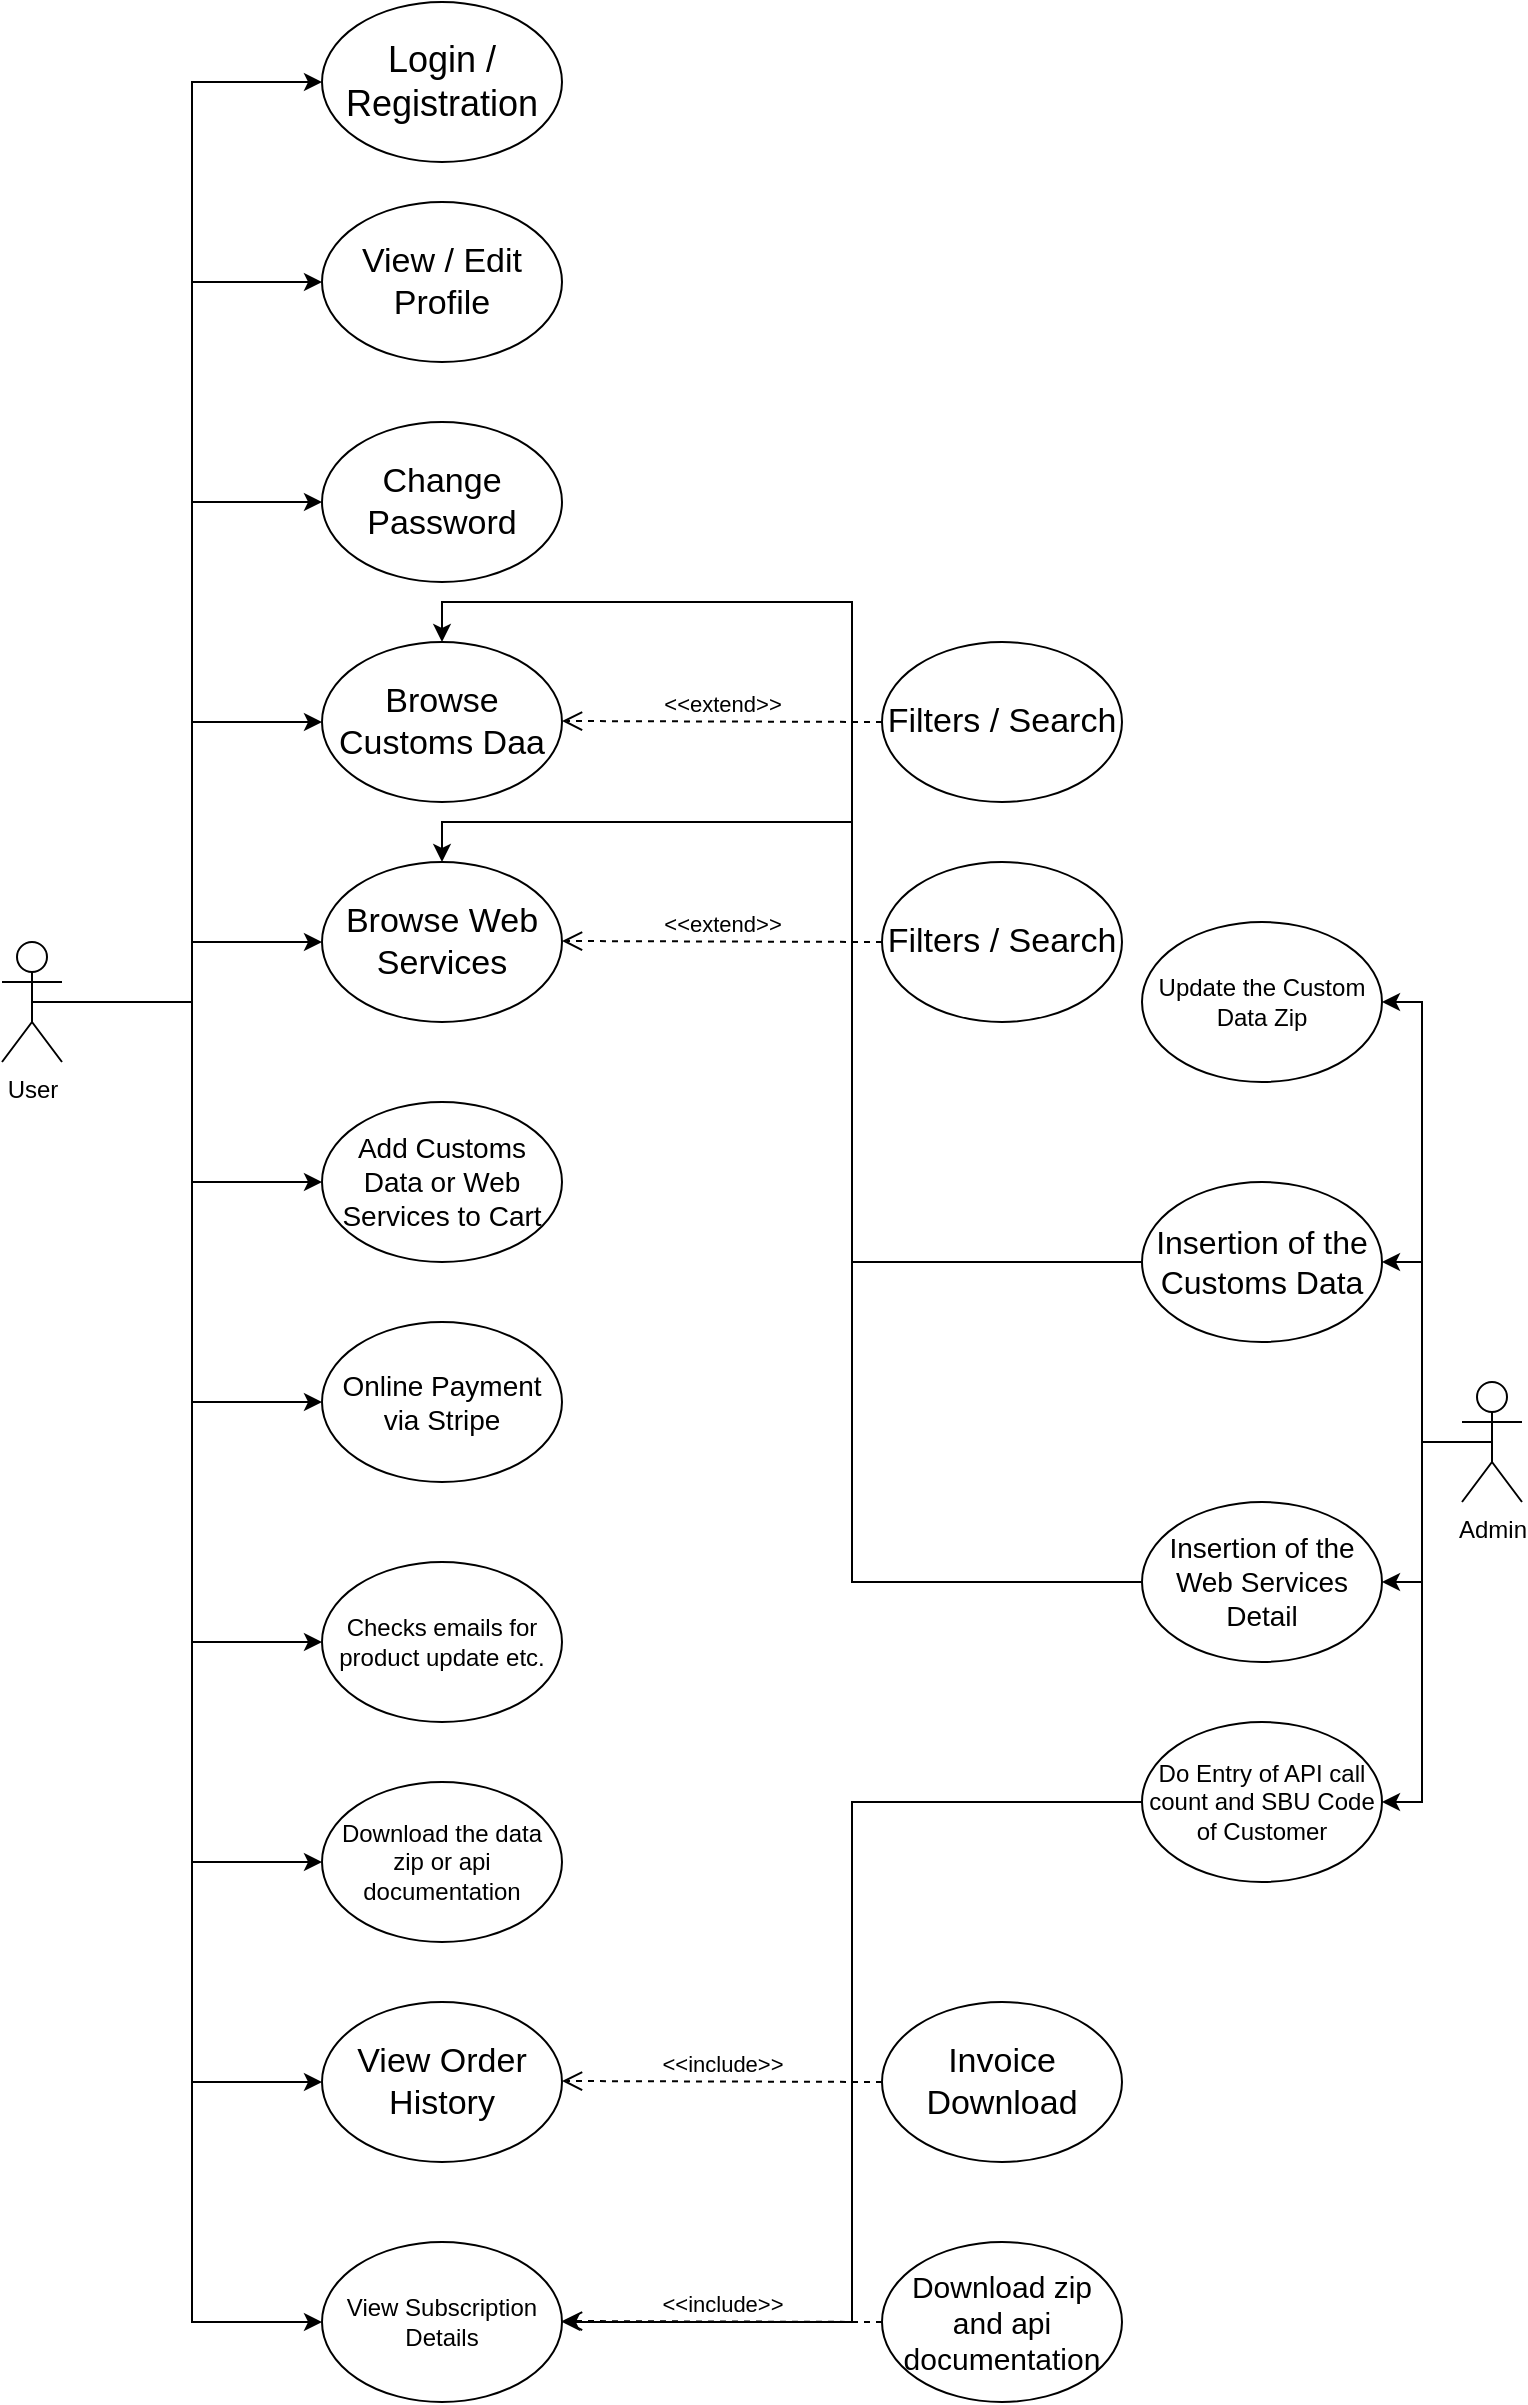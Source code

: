 <mxfile version="13.1.6" type="device"><diagram id="uGYhih9uoifdDl_hxFXE" name="Page-1"><mxGraphModel dx="2076" dy="1176" grid="1" gridSize="10" guides="1" tooltips="1" connect="1" arrows="1" fold="1" page="1" pageScale="1" pageWidth="850" pageHeight="1100" math="0" shadow="0"><root><mxCell id="0"/><mxCell id="1" parent="0"/><mxCell id="FFlNBFg8KKQrajvVpITf-7" style="edgeStyle=orthogonalEdgeStyle;rounded=0;orthogonalLoop=1;jettySize=auto;html=1;exitX=0.5;exitY=0.5;exitDx=0;exitDy=0;exitPerimeter=0;entryX=0;entryY=0.5;entryDx=0;entryDy=0;" edge="1" parent="1" source="FFlNBFg8KKQrajvVpITf-1" target="FFlNBFg8KKQrajvVpITf-2"><mxGeometry relative="1" as="geometry"/></mxCell><mxCell id="FFlNBFg8KKQrajvVpITf-9" style="edgeStyle=orthogonalEdgeStyle;rounded=0;orthogonalLoop=1;jettySize=auto;html=1;exitX=0.5;exitY=0.5;exitDx=0;exitDy=0;exitPerimeter=0;entryX=0;entryY=0.5;entryDx=0;entryDy=0;" edge="1" parent="1" source="FFlNBFg8KKQrajvVpITf-1" target="FFlNBFg8KKQrajvVpITf-8"><mxGeometry relative="1" as="geometry"/></mxCell><mxCell id="FFlNBFg8KKQrajvVpITf-11" style="edgeStyle=orthogonalEdgeStyle;rounded=0;orthogonalLoop=1;jettySize=auto;html=1;exitX=0.5;exitY=0.5;exitDx=0;exitDy=0;exitPerimeter=0;entryX=0;entryY=0.5;entryDx=0;entryDy=0;" edge="1" parent="1" source="FFlNBFg8KKQrajvVpITf-1" target="FFlNBFg8KKQrajvVpITf-10"><mxGeometry relative="1" as="geometry"/></mxCell><mxCell id="FFlNBFg8KKQrajvVpITf-13" style="edgeStyle=orthogonalEdgeStyle;rounded=0;orthogonalLoop=1;jettySize=auto;html=1;exitX=0.5;exitY=0.5;exitDx=0;exitDy=0;exitPerimeter=0;entryX=0;entryY=0.5;entryDx=0;entryDy=0;" edge="1" parent="1" source="FFlNBFg8KKQrajvVpITf-1" target="FFlNBFg8KKQrajvVpITf-12"><mxGeometry relative="1" as="geometry"/></mxCell><mxCell id="FFlNBFg8KKQrajvVpITf-21" style="edgeStyle=orthogonalEdgeStyle;rounded=0;orthogonalLoop=1;jettySize=auto;html=1;exitX=0.5;exitY=0.5;exitDx=0;exitDy=0;exitPerimeter=0;entryX=0;entryY=0.5;entryDx=0;entryDy=0;" edge="1" parent="1" source="FFlNBFg8KKQrajvVpITf-1" target="FFlNBFg8KKQrajvVpITf-18"><mxGeometry relative="1" as="geometry"/></mxCell><mxCell id="FFlNBFg8KKQrajvVpITf-23" style="edgeStyle=orthogonalEdgeStyle;rounded=0;orthogonalLoop=1;jettySize=auto;html=1;exitX=0.5;exitY=0.5;exitDx=0;exitDy=0;exitPerimeter=0;entryX=0;entryY=0.5;entryDx=0;entryDy=0;" edge="1" parent="1" source="FFlNBFg8KKQrajvVpITf-1" target="FFlNBFg8KKQrajvVpITf-22"><mxGeometry relative="1" as="geometry"/></mxCell><mxCell id="FFlNBFg8KKQrajvVpITf-25" style="edgeStyle=orthogonalEdgeStyle;rounded=0;orthogonalLoop=1;jettySize=auto;html=1;exitX=0.5;exitY=0.5;exitDx=0;exitDy=0;exitPerimeter=0;entryX=0;entryY=0.5;entryDx=0;entryDy=0;" edge="1" parent="1" source="FFlNBFg8KKQrajvVpITf-1" target="FFlNBFg8KKQrajvVpITf-24"><mxGeometry relative="1" as="geometry"/></mxCell><mxCell id="FFlNBFg8KKQrajvVpITf-27" style="edgeStyle=orthogonalEdgeStyle;rounded=0;orthogonalLoop=1;jettySize=auto;html=1;exitX=0.5;exitY=0.5;exitDx=0;exitDy=0;exitPerimeter=0;entryX=0;entryY=0.5;entryDx=0;entryDy=0;" edge="1" parent="1" source="FFlNBFg8KKQrajvVpITf-1" target="FFlNBFg8KKQrajvVpITf-26"><mxGeometry relative="1" as="geometry"/></mxCell><mxCell id="FFlNBFg8KKQrajvVpITf-29" style="edgeStyle=orthogonalEdgeStyle;rounded=0;orthogonalLoop=1;jettySize=auto;html=1;exitX=0.5;exitY=0.5;exitDx=0;exitDy=0;exitPerimeter=0;entryX=0;entryY=0.5;entryDx=0;entryDy=0;" edge="1" parent="1" source="FFlNBFg8KKQrajvVpITf-1" target="FFlNBFg8KKQrajvVpITf-28"><mxGeometry relative="1" as="geometry"/></mxCell><mxCell id="FFlNBFg8KKQrajvVpITf-31" style="edgeStyle=orthogonalEdgeStyle;rounded=0;orthogonalLoop=1;jettySize=auto;html=1;exitX=0.5;exitY=0.5;exitDx=0;exitDy=0;exitPerimeter=0;entryX=0;entryY=0.5;entryDx=0;entryDy=0;" edge="1" parent="1" source="FFlNBFg8KKQrajvVpITf-1" target="FFlNBFg8KKQrajvVpITf-30"><mxGeometry relative="1" as="geometry"/></mxCell><mxCell id="FFlNBFg8KKQrajvVpITf-33" style="edgeStyle=orthogonalEdgeStyle;rounded=0;orthogonalLoop=1;jettySize=auto;html=1;exitX=0.5;exitY=0.5;exitDx=0;exitDy=0;exitPerimeter=0;entryX=0;entryY=0.5;entryDx=0;entryDy=0;" edge="1" parent="1" source="FFlNBFg8KKQrajvVpITf-1" target="FFlNBFg8KKQrajvVpITf-32"><mxGeometry relative="1" as="geometry"/></mxCell><mxCell id="FFlNBFg8KKQrajvVpITf-1" value="User" style="shape=umlActor;verticalLabelPosition=bottom;labelBackgroundColor=#ffffff;verticalAlign=top;html=1;outlineConnect=0;" vertex="1" parent="1"><mxGeometry x="70" y="520" width="30" height="60" as="geometry"/></mxCell><mxCell id="FFlNBFg8KKQrajvVpITf-2" value="&lt;font style=&quot;font-size: 18px&quot;&gt;Login / Registration&lt;/font&gt;" style="ellipse;whiteSpace=wrap;html=1;" vertex="1" parent="1"><mxGeometry x="230" y="50" width="120" height="80" as="geometry"/></mxCell><mxCell id="FFlNBFg8KKQrajvVpITf-8" value="&lt;font style=&quot;font-size: 17px&quot;&gt;View / Edit Profile&lt;/font&gt;" style="ellipse;whiteSpace=wrap;html=1;" vertex="1" parent="1"><mxGeometry x="230" y="150" width="120" height="80" as="geometry"/></mxCell><mxCell id="FFlNBFg8KKQrajvVpITf-10" value="&lt;font style=&quot;font-size: 17px&quot;&gt;Change Password&lt;/font&gt;" style="ellipse;whiteSpace=wrap;html=1;" vertex="1" parent="1"><mxGeometry x="230" y="260" width="120" height="80" as="geometry"/></mxCell><mxCell id="FFlNBFg8KKQrajvVpITf-12" value="&lt;font style=&quot;font-size: 17px&quot;&gt;Browse Customs Daa&lt;/font&gt;" style="ellipse;whiteSpace=wrap;html=1;" vertex="1" parent="1"><mxGeometry x="230" y="370" width="120" height="80" as="geometry"/></mxCell><mxCell id="FFlNBFg8KKQrajvVpITf-14" value="&lt;font style=&quot;font-size: 17px&quot;&gt;Filters / Search&lt;/font&gt;" style="ellipse;whiteSpace=wrap;html=1;" vertex="1" parent="1"><mxGeometry x="510" y="370" width="120" height="80" as="geometry"/></mxCell><mxCell id="FFlNBFg8KKQrajvVpITf-17" value="&amp;lt;&amp;lt;extend&amp;gt;&amp;gt;" style="html=1;verticalAlign=bottom;endArrow=open;dashed=1;endSize=8;exitX=0;exitY=0.5;exitDx=0;exitDy=0;" edge="1" parent="1" source="FFlNBFg8KKQrajvVpITf-14"><mxGeometry relative="1" as="geometry"><mxPoint x="430" y="409.5" as="sourcePoint"/><mxPoint x="350" y="409.5" as="targetPoint"/></mxGeometry></mxCell><mxCell id="FFlNBFg8KKQrajvVpITf-18" value="&lt;font style=&quot;font-size: 17px&quot;&gt;Browse Web Services&lt;/font&gt;" style="ellipse;whiteSpace=wrap;html=1;" vertex="1" parent="1"><mxGeometry x="230" y="480" width="120" height="80" as="geometry"/></mxCell><mxCell id="FFlNBFg8KKQrajvVpITf-19" value="&lt;font style=&quot;font-size: 17px&quot;&gt;Filters / Search&lt;/font&gt;" style="ellipse;whiteSpace=wrap;html=1;" vertex="1" parent="1"><mxGeometry x="510" y="480" width="120" height="80" as="geometry"/></mxCell><mxCell id="FFlNBFg8KKQrajvVpITf-20" value="&amp;lt;&amp;lt;extend&amp;gt;&amp;gt;" style="html=1;verticalAlign=bottom;endArrow=open;dashed=1;endSize=8;exitX=0;exitY=0.5;exitDx=0;exitDy=0;" edge="1" parent="1" source="FFlNBFg8KKQrajvVpITf-19"><mxGeometry relative="1" as="geometry"><mxPoint x="430" y="519.5" as="sourcePoint"/><mxPoint x="350" y="519.5" as="targetPoint"/></mxGeometry></mxCell><mxCell id="FFlNBFg8KKQrajvVpITf-22" value="&lt;font style=&quot;font-size: 14px&quot;&gt;Add Customs&lt;br&gt;Data or Web Services to Cart&lt;/font&gt;" style="ellipse;whiteSpace=wrap;html=1;" vertex="1" parent="1"><mxGeometry x="230" y="600" width="120" height="80" as="geometry"/></mxCell><mxCell id="FFlNBFg8KKQrajvVpITf-24" value="&lt;font style=&quot;font-size: 14px&quot;&gt;Online Payment via Stripe&lt;/font&gt;" style="ellipse;whiteSpace=wrap;html=1;" vertex="1" parent="1"><mxGeometry x="230" y="710" width="120" height="80" as="geometry"/></mxCell><mxCell id="FFlNBFg8KKQrajvVpITf-26" value="Checks emails for product update etc." style="ellipse;whiteSpace=wrap;html=1;" vertex="1" parent="1"><mxGeometry x="230" y="830" width="120" height="80" as="geometry"/></mxCell><mxCell id="FFlNBFg8KKQrajvVpITf-28" value="Download the data zip or api documentation" style="ellipse;whiteSpace=wrap;html=1;" vertex="1" parent="1"><mxGeometry x="230" y="940" width="120" height="80" as="geometry"/></mxCell><mxCell id="FFlNBFg8KKQrajvVpITf-30" value="&lt;font style=&quot;font-size: 17px&quot;&gt;View Order History&lt;/font&gt;" style="ellipse;whiteSpace=wrap;html=1;" vertex="1" parent="1"><mxGeometry x="230" y="1050" width="120" height="80" as="geometry"/></mxCell><mxCell id="FFlNBFg8KKQrajvVpITf-32" value="View Subscription Details" style="ellipse;whiteSpace=wrap;html=1;" vertex="1" parent="1"><mxGeometry x="230" y="1170" width="120" height="80" as="geometry"/></mxCell><mxCell id="FFlNBFg8KKQrajvVpITf-34" value="&lt;font style=&quot;font-size: 17px&quot;&gt;Invoice Download&lt;/font&gt;" style="ellipse;whiteSpace=wrap;html=1;" vertex="1" parent="1"><mxGeometry x="510" y="1050" width="120" height="80" as="geometry"/></mxCell><mxCell id="FFlNBFg8KKQrajvVpITf-35" value="&amp;lt;&amp;lt;include&amp;gt;&amp;gt;" style="html=1;verticalAlign=bottom;endArrow=open;dashed=1;endSize=8;exitX=0;exitY=0.5;exitDx=0;exitDy=0;" edge="1" parent="1" source="FFlNBFg8KKQrajvVpITf-34"><mxGeometry relative="1" as="geometry"><mxPoint x="430" y="1089.5" as="sourcePoint"/><mxPoint x="350" y="1089.5" as="targetPoint"/></mxGeometry></mxCell><mxCell id="FFlNBFg8KKQrajvVpITf-36" value="&lt;font style=&quot;font-size: 15px&quot;&gt;Download zip and api documentation&lt;/font&gt;" style="ellipse;whiteSpace=wrap;html=1;" vertex="1" parent="1"><mxGeometry x="510" y="1170" width="120" height="80" as="geometry"/></mxCell><mxCell id="FFlNBFg8KKQrajvVpITf-37" value="&amp;lt;&amp;lt;include&amp;gt;&amp;gt;" style="html=1;verticalAlign=bottom;endArrow=open;dashed=1;endSize=8;exitX=0;exitY=0.5;exitDx=0;exitDy=0;" edge="1" parent="1" source="FFlNBFg8KKQrajvVpITf-36"><mxGeometry relative="1" as="geometry"><mxPoint x="430" y="1209.5" as="sourcePoint"/><mxPoint x="350" y="1209.5" as="targetPoint"/></mxGeometry></mxCell><mxCell id="FFlNBFg8KKQrajvVpITf-44" style="edgeStyle=orthogonalEdgeStyle;rounded=0;orthogonalLoop=1;jettySize=auto;html=1;exitX=0.5;exitY=0.5;exitDx=0;exitDy=0;exitPerimeter=0;entryX=1;entryY=0.5;entryDx=0;entryDy=0;" edge="1" parent="1" source="FFlNBFg8KKQrajvVpITf-38" target="FFlNBFg8KKQrajvVpITf-43"><mxGeometry relative="1" as="geometry"/></mxCell><mxCell id="FFlNBFg8KKQrajvVpITf-46" style="edgeStyle=orthogonalEdgeStyle;rounded=0;orthogonalLoop=1;jettySize=auto;html=1;exitX=0.5;exitY=0.5;exitDx=0;exitDy=0;exitPerimeter=0;entryX=1;entryY=0.5;entryDx=0;entryDy=0;" edge="1" parent="1" source="FFlNBFg8KKQrajvVpITf-38" target="FFlNBFg8KKQrajvVpITf-45"><mxGeometry relative="1" as="geometry"/></mxCell><mxCell id="FFlNBFg8KKQrajvVpITf-48" style="edgeStyle=orthogonalEdgeStyle;rounded=0;orthogonalLoop=1;jettySize=auto;html=1;exitX=0.5;exitY=0.5;exitDx=0;exitDy=0;exitPerimeter=0;entryX=1;entryY=0.5;entryDx=0;entryDy=0;" edge="1" parent="1" source="FFlNBFg8KKQrajvVpITf-38" target="FFlNBFg8KKQrajvVpITf-47"><mxGeometry relative="1" as="geometry"/></mxCell><mxCell id="FFlNBFg8KKQrajvVpITf-53" style="edgeStyle=orthogonalEdgeStyle;rounded=0;orthogonalLoop=1;jettySize=auto;html=1;exitX=0.5;exitY=0.5;exitDx=0;exitDy=0;exitPerimeter=0;entryX=1;entryY=0.5;entryDx=0;entryDy=0;" edge="1" parent="1" source="FFlNBFg8KKQrajvVpITf-38" target="FFlNBFg8KKQrajvVpITf-52"><mxGeometry relative="1" as="geometry"/></mxCell><mxCell id="FFlNBFg8KKQrajvVpITf-38" value="Admin" style="shape=umlActor;verticalLabelPosition=bottom;labelBackgroundColor=#ffffff;verticalAlign=top;html=1;outlineConnect=0;" vertex="1" parent="1"><mxGeometry x="800" y="740" width="30" height="60" as="geometry"/></mxCell><mxCell id="FFlNBFg8KKQrajvVpITf-49" style="edgeStyle=orthogonalEdgeStyle;rounded=0;orthogonalLoop=1;jettySize=auto;html=1;exitX=0;exitY=0.5;exitDx=0;exitDy=0;entryX=0.5;entryY=0;entryDx=0;entryDy=0;" edge="1" parent="1" source="FFlNBFg8KKQrajvVpITf-43" target="FFlNBFg8KKQrajvVpITf-12"><mxGeometry relative="1" as="geometry"/></mxCell><mxCell id="FFlNBFg8KKQrajvVpITf-43" value="&lt;font style=&quot;font-size: 16px&quot;&gt;Insertion of the Customs Data&lt;/font&gt;" style="ellipse;whiteSpace=wrap;html=1;" vertex="1" parent="1"><mxGeometry x="640" y="640" width="120" height="80" as="geometry"/></mxCell><mxCell id="FFlNBFg8KKQrajvVpITf-50" style="edgeStyle=orthogonalEdgeStyle;rounded=0;orthogonalLoop=1;jettySize=auto;html=1;exitX=0;exitY=0.5;exitDx=0;exitDy=0;entryX=0.5;entryY=0;entryDx=0;entryDy=0;" edge="1" parent="1" source="FFlNBFg8KKQrajvVpITf-45" target="FFlNBFg8KKQrajvVpITf-18"><mxGeometry relative="1" as="geometry"/></mxCell><mxCell id="FFlNBFg8KKQrajvVpITf-45" value="&lt;font style=&quot;font-size: 14px&quot;&gt;Insertion of the Web Services Detail&lt;/font&gt;" style="ellipse;whiteSpace=wrap;html=1;" vertex="1" parent="1"><mxGeometry x="640" y="800" width="120" height="80" as="geometry"/></mxCell><mxCell id="FFlNBFg8KKQrajvVpITf-51" style="edgeStyle=orthogonalEdgeStyle;rounded=0;orthogonalLoop=1;jettySize=auto;html=1;exitX=0;exitY=0.5;exitDx=0;exitDy=0;entryX=1;entryY=0.5;entryDx=0;entryDy=0;" edge="1" parent="1" source="FFlNBFg8KKQrajvVpITf-47" target="FFlNBFg8KKQrajvVpITf-32"><mxGeometry relative="1" as="geometry"/></mxCell><mxCell id="FFlNBFg8KKQrajvVpITf-47" value="Do Entry of API call count and SBU Code&lt;br&gt;of Customer" style="ellipse;whiteSpace=wrap;html=1;" vertex="1" parent="1"><mxGeometry x="640" y="910" width="120" height="80" as="geometry"/></mxCell><mxCell id="FFlNBFg8KKQrajvVpITf-52" value="Update the Custom Data Zip" style="ellipse;whiteSpace=wrap;html=1;" vertex="1" parent="1"><mxGeometry x="640" y="510" width="120" height="80" as="geometry"/></mxCell></root></mxGraphModel></diagram></mxfile>